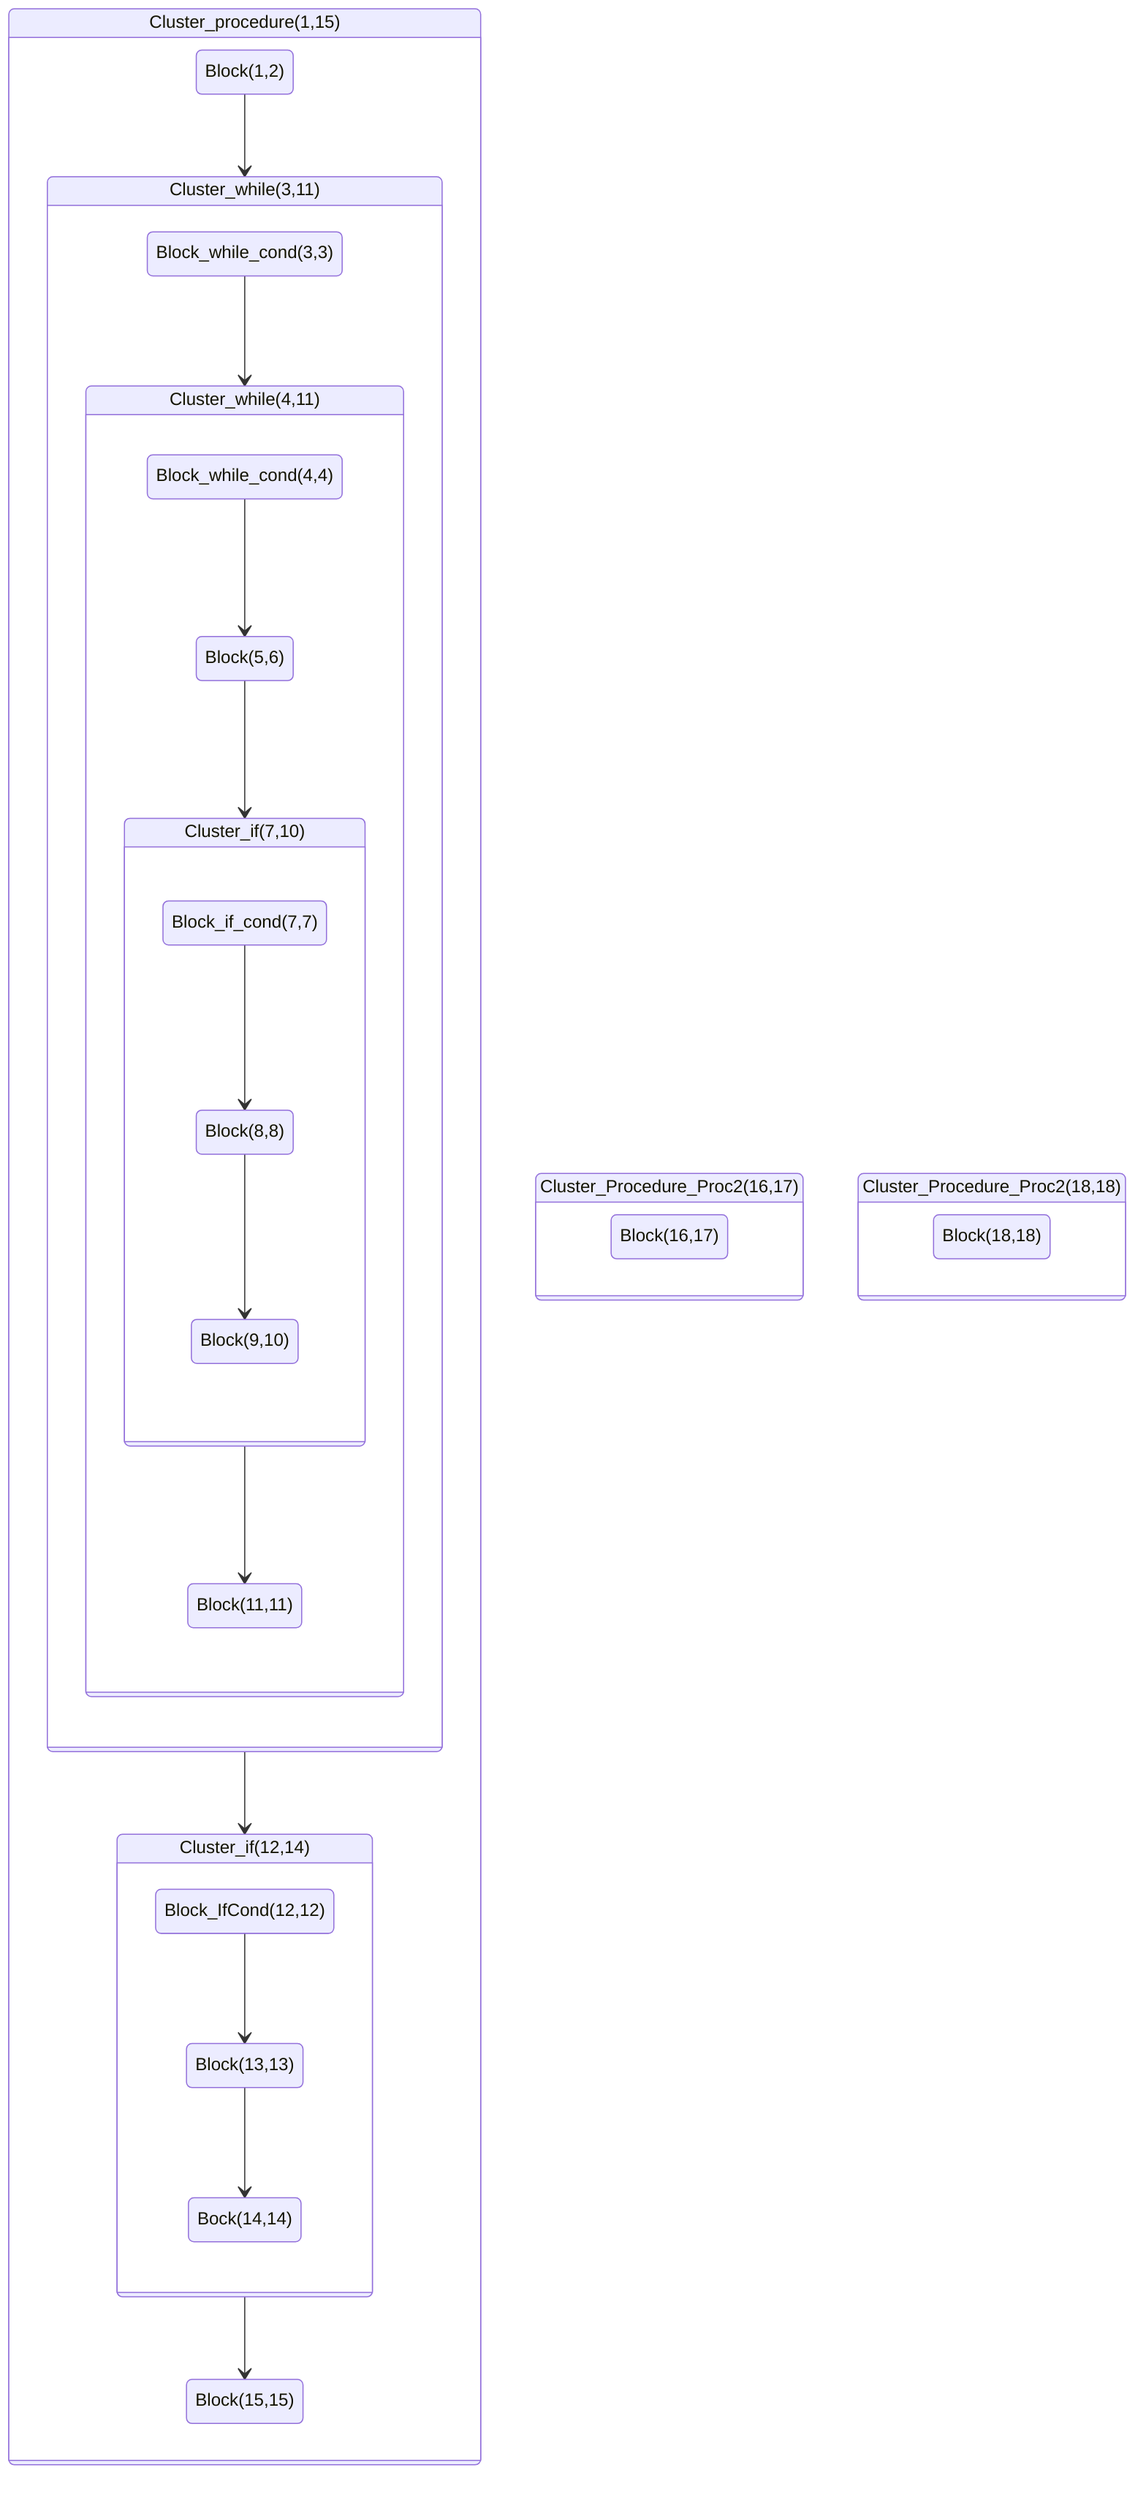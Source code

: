stateDiagram-v2
   state Cluster_procedure(1,15) { 
       Block(1,2) --> Cluster_while(3,11)
       Cluster_while(3,11) --> Cluster_if(12,14)
       Cluster_if(12,14) --> Block(15,15)
   }

   state Cluster_while(3,11) {
      Block_while_cond(3,3) --> Cluster_while(4,11)
   } 


   state Cluster_while(4,11) {
      Block_while_cond(4,4) --> Block(5,6)
      Block(5,6) --> Cluster_if(7,10)
      Cluster_if(7,10) --> Block(11,11)

   }

   state Cluster_if(7,10) {
      Block_if_cond(7,7) --> Block(8,8)
      Block(8,8) --> Block(9,10)

   }



   state Cluster_if(12,14) {
      Block_IfCond(12,12) --> Block(13,13)
      Block(13,13) --> Bock(14,14)
   }



   state Cluster_Procedure_Proc2(16,17) {
       Block(16,17)
   }

   state Cluster_Procedure_Proc2(18,18) {
       Block(18,18)
   }